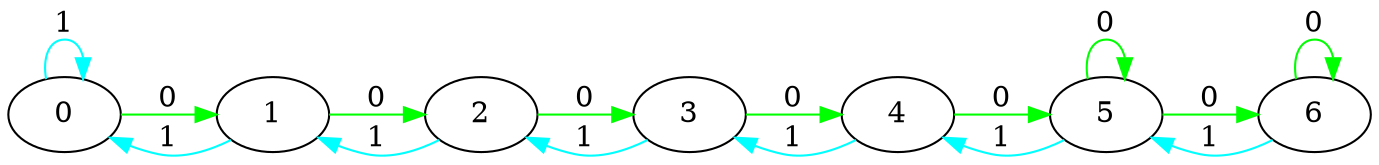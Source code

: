 digraph ex1 {
  rankdir=LR;
  0 -> 0[color="cyan", label="1"];
  0 -> 1[color="green", label="0"];
  1 -> 0[color="cyan", label="1"];
  1 -> 2[color="green", label="0"];
  2 -> 1[color="cyan", label="1"];
  2 -> 3[color="green", label="0"];
  3 -> 2[color="cyan", label="1"];
  3 -> 4[color="green", label="0"];
  4 -> 3[color="cyan", label="1"];
  4 -> 5[color="green", label="0"];
  5 -> 4[color="cyan", label="1"];
  5 -> 5[color="green", label="0"];
  5 -> 6[color="green", label="0"];
  6 -> 5[color="cyan", label="1"];
  6 -> 6[color="green", label="0"];
}
